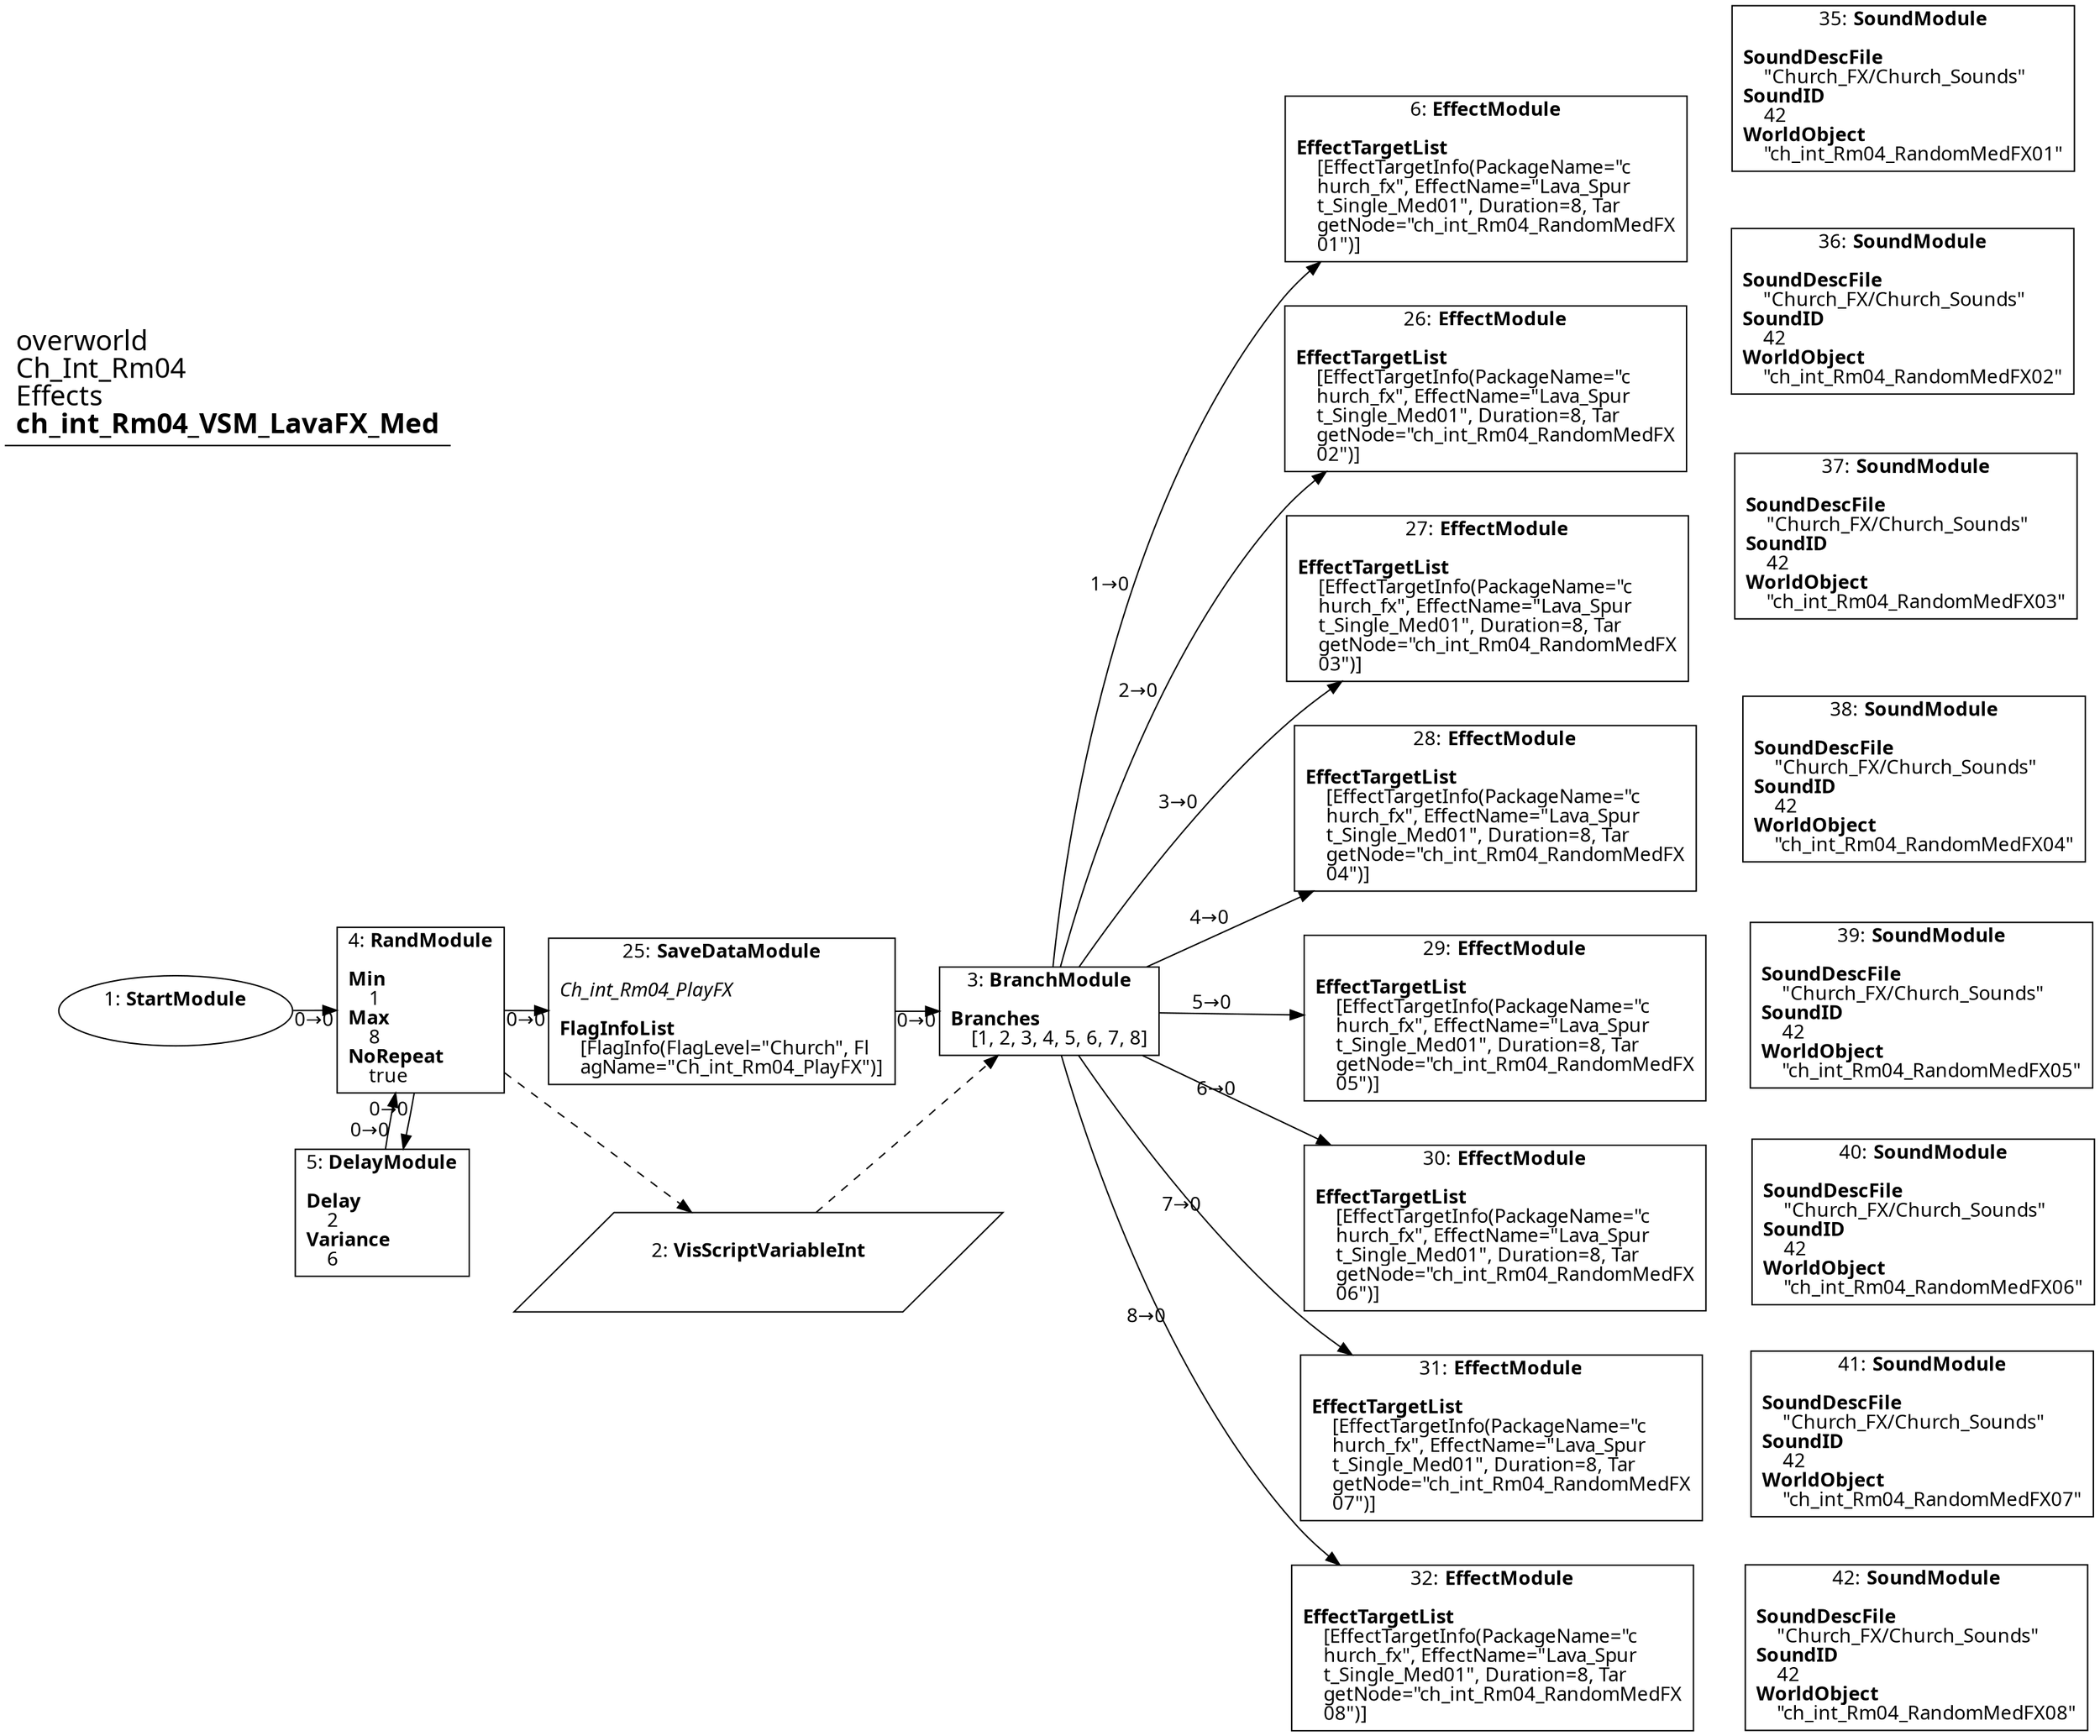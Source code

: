 digraph {
    layout = fdp;
    overlap = prism;
    sep = "+16";
    splines = spline;

    node [ shape = box ];

    graph [ fontname = "Segoe UI" ];
    node [ fontname = "Segoe UI" ];
    edge [ fontname = "Segoe UI" ];

    1 [ label = <1: <b>StartModule</b><br/><br/>> ];
    1 [ shape = oval ]
    1 [ pos = "0.040000003,-0.28500003!" ];
    1 -> 4 [ label = "0→0" ];

    2 [ label = <2: <b>VisScriptVariableInt</b><br/><br/>> ];
    2 [ shape = parallelogram ]
    2 [ pos = "0.49,-0.53300005!" ];

    3 [ label = <3: <b>BranchModule</b><br/><br/><b>Branches</b><br align="left"/>    [1, 2, 3, 4, 5, 6, 7, 8]<br align="left"/>> ];
    3 [ pos = "0.76500005,-0.28500003!" ];
    3 -> 6 [ label = "1→0" ];
    3 -> 26 [ label = "2→0" ];
    3 -> 27 [ label = "3→0" ];
    3 -> 28 [ label = "4→0" ];
    3 -> 29 [ label = "5→0" ];
    3 -> 30 [ label = "6→0" ];
    3 -> 31 [ label = "7→0" ];
    3 -> 32 [ label = "8→0" ];
    2 -> 3 [ style = dashed ];

    4 [ label = <4: <b>RandModule</b><br/><br/><b>Min</b><br align="left"/>    1<br align="left"/><b>Max</b><br align="left"/>    8<br align="left"/><b>NoRepeat</b><br align="left"/>    true<br align="left"/>> ];
    4 [ pos = "0.22800002,-0.28500003!" ];
    4 -> 5 [ label = "0→0" ];
    4 -> 25 [ label = "0→0" ];
    4 -> 2 [ style = dashed ];

    5 [ label = <5: <b>DelayModule</b><br/><br/><b>Delay</b><br align="left"/>    2<br align="left"/><b>Variance</b><br align="left"/>    6<br align="left"/>> ];
    5 [ pos = "0.24000001,-0.47900003!" ];
    5 -> 4 [ label = "0→0" ];

    6 [ label = <6: <b>EffectModule</b><br/><br/><b>EffectTargetList</b><br align="left"/>    [EffectTargetInfo(PackageName=&quot;c<br align="left"/>    hurch_fx&quot;, EffectName=&quot;Lava_Spur<br align="left"/>    t_Single_Med01&quot;, Duration=8, Tar<br align="left"/>    getNode=&quot;ch_int_Rm04_RandomMedFX<br align="left"/>    01&quot;)]<br align="left"/>> ];
    6 [ pos = "1.3980001,0.23600002!" ];

    25 [ label = <25: <b>SaveDataModule</b><br/><br/><i>Ch_int_Rm04_PlayFX<br align="left"/></i><br align="left"/><b>FlagInfoList</b><br align="left"/>    [FlagInfo(FlagLevel=&quot;Church&quot;, Fl<br align="left"/>    agName=&quot;Ch_int_Rm04_PlayFX&quot;)]<br align="left"/>> ];
    25 [ pos = "0.50200003,-0.28500003!" ];
    25 -> 3 [ label = "0→0" ];

    26 [ label = <26: <b>EffectModule</b><br/><br/><b>EffectTargetList</b><br align="left"/>    [EffectTargetInfo(PackageName=&quot;c<br align="left"/>    hurch_fx&quot;, EffectName=&quot;Lava_Spur<br align="left"/>    t_Single_Med01&quot;, Duration=8, Tar<br align="left"/>    getNode=&quot;ch_int_Rm04_RandomMedFX<br align="left"/>    02&quot;)]<br align="left"/>> ];
    26 [ pos = "1.396,0.113000005!" ];

    27 [ label = <27: <b>EffectModule</b><br/><br/><b>EffectTargetList</b><br align="left"/>    [EffectTargetInfo(PackageName=&quot;c<br align="left"/>    hurch_fx&quot;, EffectName=&quot;Lava_Spur<br align="left"/>    t_Single_Med01&quot;, Duration=8, Tar<br align="left"/>    getNode=&quot;ch_int_Rm04_RandomMedFX<br align="left"/>    03&quot;)]<br align="left"/>> ];
    27 [ pos = "1.3950001,-0.012!" ];

    28 [ label = <28: <b>EffectModule</b><br/><br/><b>EffectTargetList</b><br align="left"/>    [EffectTargetInfo(PackageName=&quot;c<br align="left"/>    hurch_fx&quot;, EffectName=&quot;Lava_Spur<br align="left"/>    t_Single_Med01&quot;, Duration=8, Tar<br align="left"/>    getNode=&quot;ch_int_Rm04_RandomMedFX<br align="left"/>    04&quot;)]<br align="left"/>> ];
    28 [ pos = "1.396,-0.127!" ];

    29 [ label = <29: <b>EffectModule</b><br/><br/><b>EffectTargetList</b><br align="left"/>    [EffectTargetInfo(PackageName=&quot;c<br align="left"/>    hurch_fx&quot;, EffectName=&quot;Lava_Spur<br align="left"/>    t_Single_Med01&quot;, Duration=8, Tar<br align="left"/>    getNode=&quot;ch_int_Rm04_RandomMedFX<br align="left"/>    05&quot;)]<br align="left"/>> ];
    29 [ pos = "1.3970001,-0.24100001!" ];

    30 [ label = <30: <b>EffectModule</b><br/><br/><b>EffectTargetList</b><br align="left"/>    [EffectTargetInfo(PackageName=&quot;c<br align="left"/>    hurch_fx&quot;, EffectName=&quot;Lava_Spur<br align="left"/>    t_Single_Med01&quot;, Duration=8, Tar<br align="left"/>    getNode=&quot;ch_int_Rm04_RandomMedFX<br align="left"/>    06&quot;)]<br align="left"/>> ];
    30 [ pos = "1.3970001,-0.36400002!" ];

    31 [ label = <31: <b>EffectModule</b><br/><br/><b>EffectTargetList</b><br align="left"/>    [EffectTargetInfo(PackageName=&quot;c<br align="left"/>    hurch_fx&quot;, EffectName=&quot;Lava_Spur<br align="left"/>    t_Single_Med01&quot;, Duration=8, Tar<br align="left"/>    getNode=&quot;ch_int_Rm04_RandomMedFX<br align="left"/>    07&quot;)]<br align="left"/>> ];
    31 [ pos = "1.3950001,-0.48800004!" ];

    32 [ label = <32: <b>EffectModule</b><br/><br/><b>EffectTargetList</b><br align="left"/>    [EffectTargetInfo(PackageName=&quot;c<br align="left"/>    hurch_fx&quot;, EffectName=&quot;Lava_Spur<br align="left"/>    t_Single_Med01&quot;, Duration=8, Tar<br align="left"/>    getNode=&quot;ch_int_Rm04_RandomMedFX<br align="left"/>    08&quot;)]<br align="left"/>> ];
    32 [ pos = "1.394,-0.61300004!" ];

    35 [ label = <35: <b>SoundModule</b><br/><br/><b>SoundDescFile</b><br align="left"/>    &quot;Church_FX/Church_Sounds&quot;<br align="left"/><b>SoundID</b><br align="left"/>    42<br align="left"/><b>WorldObject</b><br align="left"/>    &quot;ch_int_Rm04_RandomMedFX01&quot;<br align="left"/>> ];
    35 [ pos = "1.5910001,0.303!" ];

    36 [ label = <36: <b>SoundModule</b><br/><br/><b>SoundDescFile</b><br align="left"/>    &quot;Church_FX/Church_Sounds&quot;<br align="left"/><b>SoundID</b><br align="left"/>    42<br align="left"/><b>WorldObject</b><br align="left"/>    &quot;ch_int_Rm04_RandomMedFX02&quot;<br align="left"/>> ];
    36 [ pos = "1.59,0.16800001!" ];

    37 [ label = <37: <b>SoundModule</b><br/><br/><b>SoundDescFile</b><br align="left"/>    &quot;Church_FX/Church_Sounds&quot;<br align="left"/><b>SoundID</b><br align="left"/>    42<br align="left"/><b>WorldObject</b><br align="left"/>    &quot;ch_int_Rm04_RandomMedFX03&quot;<br align="left"/>> ];
    37 [ pos = "1.5920001,0.036000002!" ];

    38 [ label = <38: <b>SoundModule</b><br/><br/><b>SoundDescFile</b><br align="left"/>    &quot;Church_FX/Church_Sounds&quot;<br align="left"/><b>SoundID</b><br align="left"/>    42<br align="left"/><b>WorldObject</b><br align="left"/>    &quot;ch_int_Rm04_RandomMedFX04&quot;<br align="left"/>> ];
    38 [ pos = "1.5920001,-0.095000006!" ];

    39 [ label = <39: <b>SoundModule</b><br/><br/><b>SoundDescFile</b><br align="left"/>    &quot;Church_FX/Church_Sounds&quot;<br align="left"/><b>SoundID</b><br align="left"/>    42<br align="left"/><b>WorldObject</b><br align="left"/>    &quot;ch_int_Rm04_RandomMedFX05&quot;<br align="left"/>> ];
    39 [ pos = "1.593,-0.224!" ];

    40 [ label = <40: <b>SoundModule</b><br/><br/><b>SoundDescFile</b><br align="left"/>    &quot;Church_FX/Church_Sounds&quot;<br align="left"/><b>SoundID</b><br align="left"/>    42<br align="left"/><b>WorldObject</b><br align="left"/>    &quot;ch_int_Rm04_RandomMedFX06&quot;<br align="left"/>> ];
    40 [ pos = "1.5920001,-0.354!" ];

    41 [ label = <41: <b>SoundModule</b><br/><br/><b>SoundDescFile</b><br align="left"/>    &quot;Church_FX/Church_Sounds&quot;<br align="left"/><b>SoundID</b><br align="left"/>    42<br align="left"/><b>WorldObject</b><br align="left"/>    &quot;ch_int_Rm04_RandomMedFX07&quot;<br align="left"/>> ];
    41 [ pos = "1.593,-0.483!" ];

    42 [ label = <42: <b>SoundModule</b><br/><br/><b>SoundDescFile</b><br align="left"/>    &quot;Church_FX/Church_Sounds&quot;<br align="left"/><b>SoundID</b><br align="left"/>    42<br align="left"/><b>WorldObject</b><br align="left"/>    &quot;ch_int_Rm04_RandomMedFX08&quot;<br align="left"/>> ];
    42 [ pos = "1.593,-0.61!" ];

    title [ pos = "0.039,0.30400002!" ];
    title [ shape = underline ];
    title [ label = <<font point-size="20">overworld<br align="left"/>Ch_Int_Rm04<br align="left"/>Effects<br align="left"/><b>ch_int_Rm04_VSM_LavaFX_Med</b><br align="left"/></font>> ];
}
